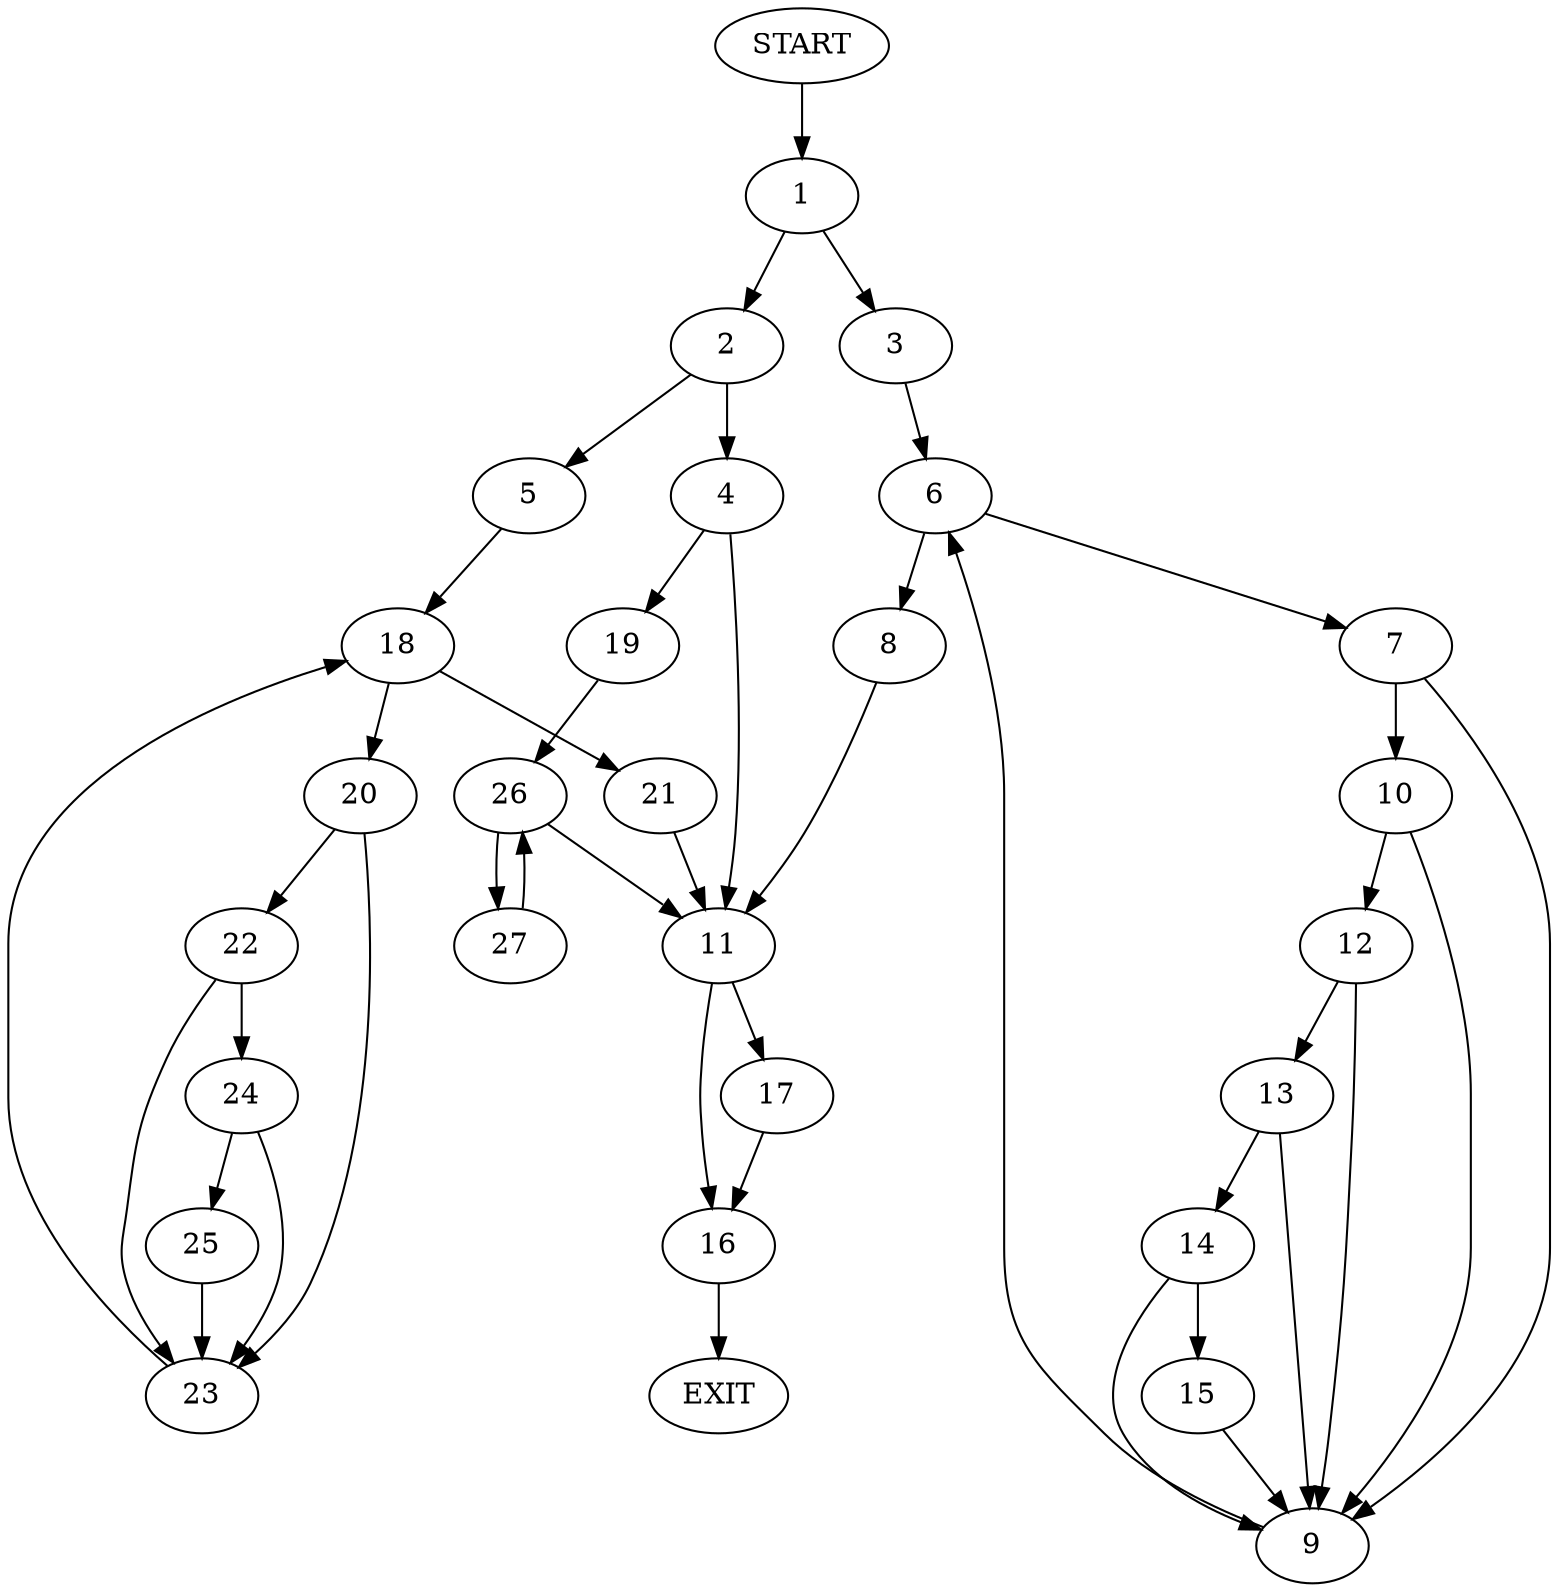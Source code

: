 digraph {
0 [label="START"]
28 [label="EXIT"]
0 -> 1
1 -> 2
1 -> 3
2 -> 4
2 -> 5
3 -> 6
6 -> 7
6 -> 8
7 -> 9
7 -> 10
8 -> 11
9 -> 6
10 -> 9
10 -> 12
12 -> 9
12 -> 13
13 -> 9
13 -> 14
14 -> 9
14 -> 15
15 -> 9
11 -> 16
11 -> 17
5 -> 18
4 -> 11
4 -> 19
18 -> 20
18 -> 21
21 -> 11
20 -> 22
20 -> 23
22 -> 24
22 -> 23
23 -> 18
24 -> 23
24 -> 25
25 -> 23
19 -> 26
26 -> 11
26 -> 27
27 -> 26
16 -> 28
17 -> 16
}

